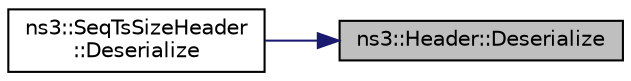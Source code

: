 digraph "ns3::Header::Deserialize"
{
 // LATEX_PDF_SIZE
  edge [fontname="Helvetica",fontsize="10",labelfontname="Helvetica",labelfontsize="10"];
  node [fontname="Helvetica",fontsize="10",shape=record];
  rankdir="RL";
  Node1 [label="ns3::Header::Deserialize",height=0.2,width=0.4,color="black", fillcolor="grey75", style="filled", fontcolor="black",tooltip="Deserialize the object from a buffer iterator."];
  Node1 -> Node2 [dir="back",color="midnightblue",fontsize="10",style="solid",fontname="Helvetica"];
  Node2 [label="ns3::SeqTsSizeHeader\l::Deserialize",height=0.2,width=0.4,color="black", fillcolor="white", style="filled",URL="$classns3_1_1_seq_ts_size_header.html#a30ef4406d603d5257d28743b5b3557cb",tooltip=" "];
}
